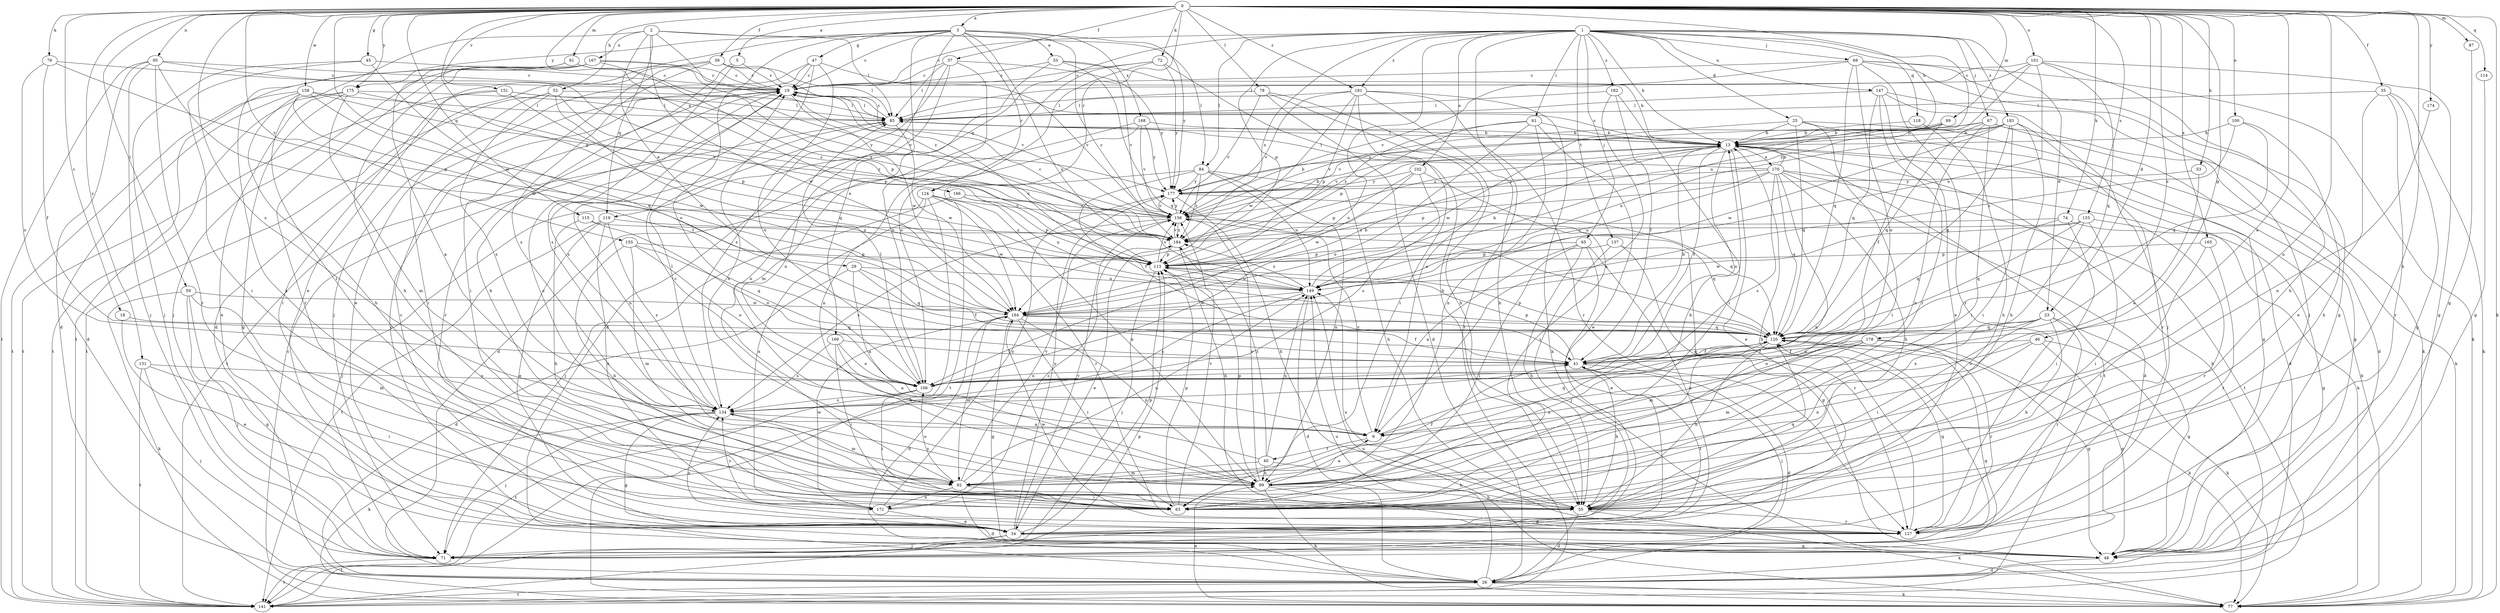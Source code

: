 strict digraph  {
0;
1;
2;
3;
5;
6;
13;
18;
19;
23;
25;
26;
29;
33;
34;
35;
37;
39;
40;
41;
45;
46;
47;
48;
52;
53;
55;
59;
61;
63;
65;
67;
68;
71;
72;
74;
76;
77;
78;
84;
85;
87;
89;
91;
92;
95;
99;
100;
101;
102;
106;
113;
114;
115;
118;
119;
120;
124;
127;
131;
133;
134;
137;
141;
147;
149;
151;
155;
156;
158;
164;
165;
166;
167;
168;
169;
170;
171;
174;
175;
177;
178;
181;
182;
183;
184;
0 -> 3  [label=a];
0 -> 5  [label=a];
0 -> 6  [label=a];
0 -> 13  [label=b];
0 -> 18  [label=c];
0 -> 23  [label=d];
0 -> 35  [label=f];
0 -> 37  [label=f];
0 -> 39  [label=f];
0 -> 45  [label=g];
0 -> 46  [label=g];
0 -> 52  [label=h];
0 -> 53  [label=h];
0 -> 55  [label=h];
0 -> 59  [label=i];
0 -> 72  [label=k];
0 -> 74  [label=k];
0 -> 76  [label=k];
0 -> 77  [label=k];
0 -> 78  [label=l];
0 -> 87  [label=m];
0 -> 89  [label=m];
0 -> 91  [label=m];
0 -> 95  [label=n];
0 -> 99  [label=n];
0 -> 100  [label=o];
0 -> 101  [label=o];
0 -> 113  [label=p];
0 -> 114  [label=q];
0 -> 115  [label=q];
0 -> 124  [label=r];
0 -> 131  [label=s];
0 -> 133  [label=s];
0 -> 134  [label=s];
0 -> 151  [label=v];
0 -> 155  [label=v];
0 -> 158  [label=w];
0 -> 164  [label=w];
0 -> 165  [label=x];
0 -> 166  [label=x];
0 -> 174  [label=y];
0 -> 175  [label=y];
0 -> 178  [label=z];
0 -> 181  [label=z];
1 -> 13  [label=b];
1 -> 19  [label=c];
1 -> 23  [label=d];
1 -> 25  [label=d];
1 -> 61  [label=i];
1 -> 65  [label=j];
1 -> 67  [label=j];
1 -> 68  [label=j];
1 -> 84  [label=l];
1 -> 102  [label=o];
1 -> 106  [label=o];
1 -> 113  [label=p];
1 -> 118  [label=q];
1 -> 119  [label=q];
1 -> 137  [label=t];
1 -> 141  [label=t];
1 -> 147  [label=u];
1 -> 149  [label=u];
1 -> 181  [label=z];
1 -> 182  [label=z];
1 -> 183  [label=z];
1 -> 184  [label=z];
2 -> 29  [label=e];
2 -> 63  [label=i];
2 -> 84  [label=l];
2 -> 85  [label=l];
2 -> 119  [label=q];
2 -> 164  [label=w];
2 -> 167  [label=x];
2 -> 184  [label=z];
3 -> 19  [label=c];
3 -> 33  [label=e];
3 -> 34  [label=e];
3 -> 47  [label=g];
3 -> 99  [label=n];
3 -> 106  [label=o];
3 -> 124  [label=r];
3 -> 149  [label=u];
3 -> 168  [label=x];
3 -> 169  [label=x];
3 -> 175  [label=y];
3 -> 177  [label=y];
3 -> 184  [label=z];
5 -> 19  [label=c];
5 -> 55  [label=h];
5 -> 134  [label=s];
6 -> 40  [label=f];
6 -> 120  [label=q];
6 -> 156  [label=v];
13 -> 19  [label=c];
13 -> 26  [label=d];
13 -> 34  [label=e];
13 -> 41  [label=f];
13 -> 85  [label=l];
13 -> 106  [label=o];
13 -> 141  [label=t];
13 -> 156  [label=v];
13 -> 170  [label=x];
18 -> 34  [label=e];
18 -> 120  [label=q];
19 -> 85  [label=l];
19 -> 127  [label=r];
19 -> 134  [label=s];
19 -> 164  [label=w];
23 -> 48  [label=g];
23 -> 55  [label=h];
23 -> 63  [label=i];
23 -> 92  [label=m];
23 -> 106  [label=o];
23 -> 120  [label=q];
23 -> 127  [label=r];
25 -> 13  [label=b];
25 -> 26  [label=d];
25 -> 48  [label=g];
25 -> 63  [label=i];
25 -> 120  [label=q];
25 -> 164  [label=w];
26 -> 13  [label=b];
26 -> 77  [label=k];
26 -> 120  [label=q];
26 -> 141  [label=t];
26 -> 149  [label=u];
29 -> 6  [label=a];
29 -> 26  [label=d];
29 -> 41  [label=f];
29 -> 120  [label=q];
29 -> 149  [label=u];
33 -> 13  [label=b];
33 -> 19  [label=c];
33 -> 99  [label=n];
33 -> 120  [label=q];
33 -> 156  [label=v];
34 -> 19  [label=c];
34 -> 41  [label=f];
34 -> 48  [label=g];
34 -> 71  [label=j];
34 -> 113  [label=p];
34 -> 134  [label=s];
34 -> 141  [label=t];
34 -> 156  [label=v];
34 -> 177  [label=y];
35 -> 34  [label=e];
35 -> 48  [label=g];
35 -> 77  [label=k];
35 -> 85  [label=l];
35 -> 127  [label=r];
37 -> 19  [label=c];
37 -> 26  [label=d];
37 -> 85  [label=l];
37 -> 106  [label=o];
37 -> 134  [label=s];
37 -> 177  [label=y];
39 -> 19  [label=c];
39 -> 26  [label=d];
39 -> 63  [label=i];
39 -> 85  [label=l];
39 -> 134  [label=s];
39 -> 156  [label=v];
40 -> 19  [label=c];
40 -> 55  [label=h];
40 -> 92  [label=m];
40 -> 99  [label=n];
40 -> 149  [label=u];
40 -> 184  [label=z];
41 -> 13  [label=b];
41 -> 26  [label=d];
41 -> 55  [label=h];
41 -> 71  [label=j];
41 -> 106  [label=o];
41 -> 113  [label=p];
41 -> 120  [label=q];
45 -> 19  [label=c];
45 -> 63  [label=i];
45 -> 71  [label=j];
45 -> 120  [label=q];
46 -> 41  [label=f];
46 -> 48  [label=g];
46 -> 77  [label=k];
46 -> 99  [label=n];
46 -> 106  [label=o];
47 -> 19  [label=c];
47 -> 34  [label=e];
47 -> 71  [label=j];
47 -> 99  [label=n];
47 -> 106  [label=o];
47 -> 156  [label=v];
48 -> 19  [label=c];
48 -> 26  [label=d];
52 -> 63  [label=i];
52 -> 85  [label=l];
52 -> 120  [label=q];
52 -> 134  [label=s];
52 -> 141  [label=t];
52 -> 184  [label=z];
53 -> 6  [label=a];
53 -> 177  [label=y];
55 -> 26  [label=d];
55 -> 77  [label=k];
55 -> 120  [label=q];
55 -> 127  [label=r];
59 -> 48  [label=g];
59 -> 71  [label=j];
59 -> 77  [label=k];
59 -> 92  [label=m];
59 -> 164  [label=w];
61 -> 13  [label=b];
61 -> 34  [label=e];
61 -> 99  [label=n];
61 -> 106  [label=o];
61 -> 113  [label=p];
61 -> 184  [label=z];
63 -> 113  [label=p];
63 -> 156  [label=v];
65 -> 6  [label=a];
65 -> 34  [label=e];
65 -> 55  [label=h];
65 -> 63  [label=i];
65 -> 71  [label=j];
65 -> 113  [label=p];
67 -> 13  [label=b];
67 -> 48  [label=g];
67 -> 63  [label=i];
67 -> 77  [label=k];
67 -> 99  [label=n];
67 -> 120  [label=q];
67 -> 156  [label=v];
68 -> 19  [label=c];
68 -> 48  [label=g];
68 -> 71  [label=j];
68 -> 77  [label=k];
68 -> 106  [label=o];
68 -> 120  [label=q];
68 -> 127  [label=r];
68 -> 156  [label=v];
71 -> 141  [label=t];
72 -> 19  [label=c];
72 -> 55  [label=h];
72 -> 92  [label=m];
72 -> 106  [label=o];
72 -> 177  [label=y];
74 -> 48  [label=g];
74 -> 63  [label=i];
74 -> 120  [label=q];
74 -> 184  [label=z];
76 -> 19  [label=c];
76 -> 41  [label=f];
76 -> 106  [label=o];
76 -> 113  [label=p];
77 -> 13  [label=b];
77 -> 19  [label=c];
77 -> 99  [label=n];
77 -> 149  [label=u];
78 -> 6  [label=a];
78 -> 26  [label=d];
78 -> 55  [label=h];
78 -> 85  [label=l];
78 -> 156  [label=v];
84 -> 41  [label=f];
84 -> 55  [label=h];
84 -> 99  [label=n];
84 -> 141  [label=t];
84 -> 149  [label=u];
84 -> 177  [label=y];
84 -> 184  [label=z];
85 -> 13  [label=b];
85 -> 19  [label=c];
85 -> 99  [label=n];
85 -> 141  [label=t];
85 -> 164  [label=w];
87 -> 48  [label=g];
89 -> 13  [label=b];
89 -> 41  [label=f];
89 -> 156  [label=v];
89 -> 184  [label=z];
91 -> 6  [label=a];
91 -> 19  [label=c];
91 -> 171  [label=x];
91 -> 184  [label=z];
92 -> 13  [label=b];
92 -> 19  [label=c];
92 -> 26  [label=d];
92 -> 41  [label=f];
92 -> 63  [label=i];
92 -> 106  [label=o];
92 -> 149  [label=u];
92 -> 156  [label=v];
92 -> 171  [label=x];
95 -> 19  [label=c];
95 -> 26  [label=d];
95 -> 71  [label=j];
95 -> 127  [label=r];
95 -> 141  [label=t];
95 -> 164  [label=w];
95 -> 184  [label=z];
99 -> 6  [label=a];
99 -> 48  [label=g];
99 -> 55  [label=h];
99 -> 77  [label=k];
99 -> 113  [label=p];
99 -> 134  [label=s];
99 -> 156  [label=v];
100 -> 13  [label=b];
100 -> 55  [label=h];
100 -> 120  [label=q];
100 -> 149  [label=u];
101 -> 19  [label=c];
101 -> 48  [label=g];
101 -> 55  [label=h];
101 -> 85  [label=l];
101 -> 120  [label=q];
101 -> 149  [label=u];
101 -> 184  [label=z];
102 -> 63  [label=i];
102 -> 113  [label=p];
102 -> 134  [label=s];
102 -> 164  [label=w];
102 -> 177  [label=y];
106 -> 63  [label=i];
106 -> 85  [label=l];
106 -> 134  [label=s];
106 -> 141  [label=t];
113 -> 71  [label=j];
113 -> 149  [label=u];
113 -> 156  [label=v];
114 -> 48  [label=g];
115 -> 55  [label=h];
115 -> 106  [label=o];
115 -> 184  [label=z];
118 -> 13  [label=b];
118 -> 55  [label=h];
119 -> 34  [label=e];
119 -> 134  [label=s];
119 -> 141  [label=t];
119 -> 171  [label=x];
119 -> 184  [label=z];
120 -> 41  [label=f];
120 -> 48  [label=g];
120 -> 55  [label=h];
120 -> 71  [label=j];
120 -> 99  [label=n];
120 -> 113  [label=p];
124 -> 71  [label=j];
124 -> 77  [label=k];
124 -> 99  [label=n];
124 -> 127  [label=r];
124 -> 156  [label=v];
124 -> 164  [label=w];
124 -> 171  [label=x];
127 -> 13  [label=b];
127 -> 120  [label=q];
127 -> 149  [label=u];
127 -> 164  [label=w];
131 -> 63  [label=i];
131 -> 71  [label=j];
131 -> 106  [label=o];
131 -> 141  [label=t];
133 -> 63  [label=i];
133 -> 120  [label=q];
133 -> 127  [label=r];
133 -> 164  [label=w];
133 -> 171  [label=x];
133 -> 184  [label=z];
134 -> 6  [label=a];
134 -> 48  [label=g];
134 -> 71  [label=j];
134 -> 77  [label=k];
134 -> 85  [label=l];
134 -> 92  [label=m];
137 -> 48  [label=g];
137 -> 71  [label=j];
137 -> 113  [label=p];
137 -> 127  [label=r];
141 -> 113  [label=p];
147 -> 34  [label=e];
147 -> 63  [label=i];
147 -> 71  [label=j];
147 -> 77  [label=k];
147 -> 85  [label=l];
147 -> 120  [label=q];
149 -> 13  [label=b];
149 -> 19  [label=c];
149 -> 26  [label=d];
149 -> 134  [label=s];
149 -> 164  [label=w];
149 -> 184  [label=z];
151 -> 63  [label=i];
151 -> 85  [label=l];
151 -> 113  [label=p];
151 -> 141  [label=t];
151 -> 177  [label=y];
155 -> 55  [label=h];
155 -> 92  [label=m];
155 -> 106  [label=o];
155 -> 113  [label=p];
155 -> 120  [label=q];
156 -> 13  [label=b];
156 -> 120  [label=q];
156 -> 134  [label=s];
156 -> 177  [label=y];
156 -> 184  [label=z];
158 -> 26  [label=d];
158 -> 41  [label=f];
158 -> 55  [label=h];
158 -> 85  [label=l];
158 -> 141  [label=t];
158 -> 156  [label=v];
158 -> 164  [label=w];
164 -> 13  [label=b];
164 -> 26  [label=d];
164 -> 41  [label=f];
164 -> 48  [label=g];
164 -> 63  [label=i];
164 -> 92  [label=m];
164 -> 99  [label=n];
164 -> 120  [label=q];
165 -> 63  [label=i];
165 -> 113  [label=p];
165 -> 127  [label=r];
166 -> 71  [label=j];
166 -> 113  [label=p];
166 -> 149  [label=u];
166 -> 156  [label=v];
167 -> 19  [label=c];
167 -> 55  [label=h];
167 -> 71  [label=j];
167 -> 113  [label=p];
167 -> 127  [label=r];
167 -> 141  [label=t];
167 -> 156  [label=v];
168 -> 13  [label=b];
168 -> 26  [label=d];
168 -> 99  [label=n];
168 -> 156  [label=v];
168 -> 177  [label=y];
169 -> 6  [label=a];
169 -> 41  [label=f];
169 -> 63  [label=i];
169 -> 106  [label=o];
169 -> 134  [label=s];
170 -> 13  [label=b];
170 -> 26  [label=d];
170 -> 55  [label=h];
170 -> 77  [label=k];
170 -> 85  [label=l];
170 -> 99  [label=n];
170 -> 113  [label=p];
170 -> 120  [label=q];
170 -> 134  [label=s];
170 -> 141  [label=t];
170 -> 149  [label=u];
170 -> 177  [label=y];
171 -> 34  [label=e];
171 -> 134  [label=s];
171 -> 164  [label=w];
171 -> 177  [label=y];
171 -> 184  [label=z];
174 -> 99  [label=n];
175 -> 34  [label=e];
175 -> 48  [label=g];
175 -> 85  [label=l];
175 -> 92  [label=m];
175 -> 113  [label=p];
175 -> 141  [label=t];
177 -> 13  [label=b];
177 -> 55  [label=h];
177 -> 120  [label=q];
177 -> 156  [label=v];
178 -> 6  [label=a];
178 -> 41  [label=f];
178 -> 77  [label=k];
178 -> 92  [label=m];
178 -> 106  [label=o];
178 -> 127  [label=r];
181 -> 55  [label=h];
181 -> 63  [label=i];
181 -> 77  [label=k];
181 -> 85  [label=l];
181 -> 113  [label=p];
181 -> 127  [label=r];
181 -> 156  [label=v];
181 -> 164  [label=w];
182 -> 6  [label=a];
182 -> 41  [label=f];
182 -> 63  [label=i];
182 -> 85  [label=l];
183 -> 13  [label=b];
183 -> 55  [label=h];
183 -> 63  [label=i];
183 -> 120  [label=q];
183 -> 127  [label=r];
183 -> 149  [label=u];
183 -> 164  [label=w];
183 -> 177  [label=y];
184 -> 19  [label=c];
184 -> 34  [label=e];
184 -> 55  [label=h];
184 -> 113  [label=p];
184 -> 156  [label=v];
}

